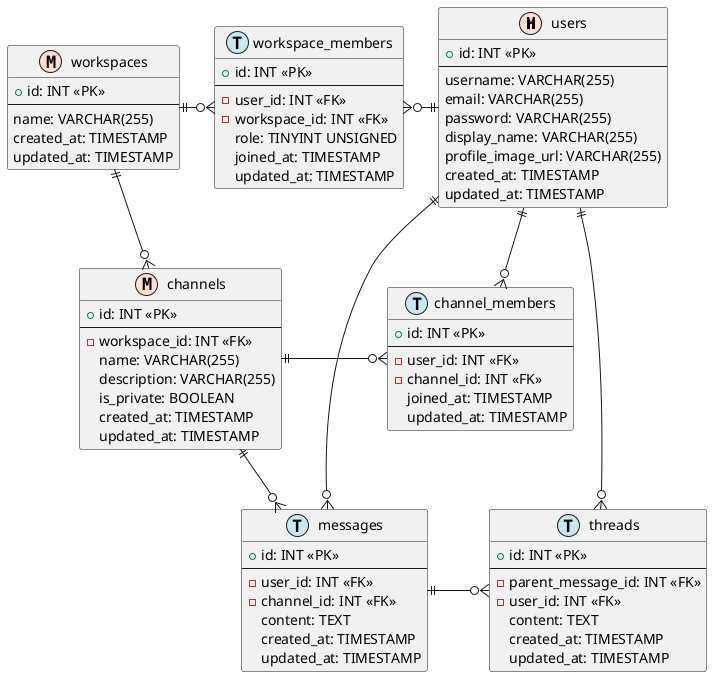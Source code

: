 @startuml

!define MASTER F9DFD5
!define TRANSACTION CAE7F2

entity "users" as users <<M,MASTER>> {
    + id: INT <<PK>>
    --
    username: VARCHAR(255)
    email: VARCHAR(255)
    password: VARCHAR(255)
    display_name: VARCHAR(255)
    profile_image_url: VARCHAR(255)
    created_at: TIMESTAMP
    updated_at: TIMESTAMP
}

entity "workspaces" as workspaces <<M,MASTER>> {
    + id: INT <<PK>>
    --
    name: VARCHAR(255)
    created_at: TIMESTAMP
    updated_at: TIMESTAMP
}

entity "workspace_members" as workspace_members <<T,TRANSACTION>> {
    + id: INT <<PK>>
    --
    - user_id: INT <<FK>>
    - workspace_id: INT <<FK>>
    role: TINYINT UNSIGNED
    joined_at: TIMESTAMP
    updated_at: TIMESTAMP
}

entity "channels" as channels <<M,MASTER>> {
    + id: INT <<PK>>
    --
    - workspace_id: INT <<FK>>
    name: VARCHAR(255)
    description: VARCHAR(255)
    is_private: BOOLEAN
    created_at: TIMESTAMP
    updated_at: TIMESTAMP
}

entity "channel_members" as channel_members <<T,TRANSACTION>> {
    + id: INT <<PK>>
    --
    - user_id: INT <<FK>>
    - channel_id: INT <<FK>>
    joined_at: TIMESTAMP
    updated_at: TIMESTAMP
}

entity "messages" as messages <<T,TRANSACTION>> {
    + id: INT <<PK>>
    --
    - user_id: INT <<FK>>
    - channel_id: INT <<FK>>
    content: TEXT
    created_at: TIMESTAMP
    updated_at: TIMESTAMP
}

entity "threads" as threads <<T,TRANSACTION>> {
    + id: INT <<PK>>
    --
    - parent_message_id: INT <<FK>>
    - user_id: INT <<FK>>
    content: TEXT
    created_at: TIMESTAMP
    updated_at: TIMESTAMP
}

users ||-left-o{ workspace_members
workspaces ||-right-o{ workspace_members
workspaces ||-down-o{ channels
users ||--o{ channel_members
channels ||-right-o{ channel_members
users ||--o{ messages
channels ||--o{ messages
users ||--o{ threads
messages ||-right-o{ threads

@enduml

